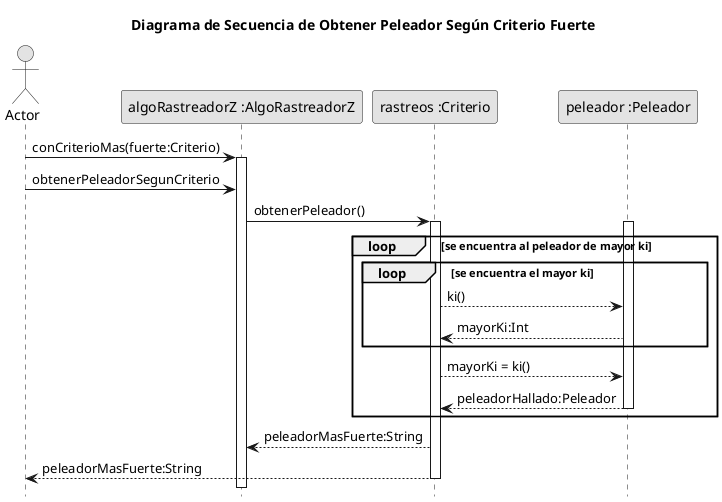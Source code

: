 @startuml

title Diagrama de Secuencia de Obtener Peleador Según Criterio Fuerte

skinparam monochrome true
hide footbox

Actor Actor 
participant "algoRastreadorZ :AlgoRastreadorZ" as algoRastreadorz
participant "rastreos :Criterio" as rastreos
participant "peleador :Peleador" as peleador

Actor -> algoRastreadorz: conCriterioMas(fuerte:Criterio)

activate algoRastreadorz
Actor -> algoRastreadorz: obtenerPeleadorSegunCriterio
    algoRastreadorz -> rastreos: obtenerPeleador()
            activate rastreos
            loop se encuentra al peleador de mayor ki
            loop se encuentra el mayor ki
            activate peleador

            rastreos --> peleador: ki()

            peleador --> rastreos: mayorKi:Int
                
            End
            rastreos --> peleador: mayorKi = ki()

            peleador --> rastreos: peleadorHallado:Peleador
            deactivate peleador        
            End
            algoRastreadorz <-- rastreos: peleadorMasFuerte:String
            Actor <-- rastreos: peleadorMasFuerte:String
            deactivate rastreos          

@enduml
